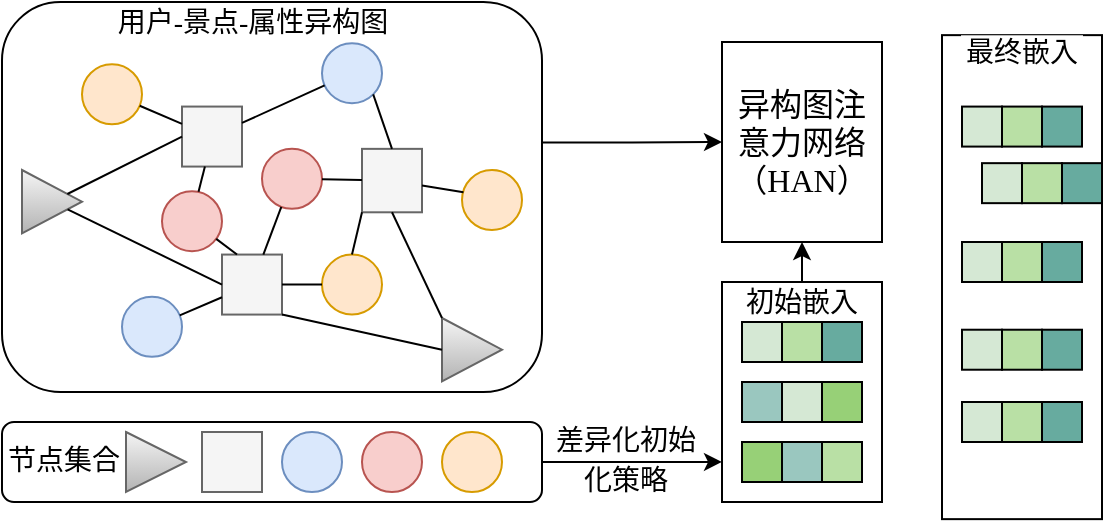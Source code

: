 <mxfile version="26.1.2">
  <diagram name="第 1 页" id="W3BVOUTEY-KTllS0l63H">
    <mxGraphModel dx="989" dy="509" grid="1" gridSize="10" guides="1" tooltips="1" connect="1" arrows="1" fold="1" page="1" pageScale="1" pageWidth="827" pageHeight="1169" math="0" shadow="0">
      <root>
        <mxCell id="0" />
        <mxCell id="1" parent="0" />
        <mxCell id="PugjqOxifg0IGrEvEy98-112" value="&lt;font face=&quot;宋体&quot; style=&quot;font-size: 14px;&quot;&gt;差异化初始化策略&lt;/font&gt;" style="rounded=0;whiteSpace=wrap;html=1;strokeColor=#FFFFFF;fontSize=16;" vertex="1" parent="1">
          <mxGeometry x="312" y="460" width="80" height="36" as="geometry" />
        </mxCell>
        <mxCell id="PugjqOxifg0IGrEvEy98-85" value="" style="rounded=1;whiteSpace=wrap;html=1;" vertex="1" parent="1">
          <mxGeometry x="40" y="460" width="270" height="40" as="geometry" />
        </mxCell>
        <mxCell id="PugjqOxifg0IGrEvEy98-48" value="" style="rounded=0;whiteSpace=wrap;html=1;fontSize=15;" vertex="1" parent="1">
          <mxGeometry x="400" y="270" width="80" height="100" as="geometry" />
        </mxCell>
        <mxCell id="PugjqOxifg0IGrEvEy98-78" value="" style="ellipse;whiteSpace=wrap;html=1;aspect=fixed;fillColor=#ffe6cc;strokeColor=#d79b00;" vertex="1" parent="1">
          <mxGeometry x="260" y="465" width="30" height="30" as="geometry" />
        </mxCell>
        <mxCell id="PugjqOxifg0IGrEvEy98-79" value="&lt;span style=&quot;color: rgba(0, 0, 0, 0); font-family: monospace; font-size: 0px; text-align: start; text-wrap: nowrap;&quot;&gt;%3CmxGraphModel%3E%3Croot%3E%3CmxCell%20id%3D%220%22%2F%3E%3CmxCell%20id%3D%221%22%20parent%3D%220%22%2F%3E%3CmxCell%20id%3D%222%22%20value%3D%22%22%20style%3D%22ellipse%3BwhiteSpace%3Dwrap%3Bhtml%3D1%3Baspect%3Dfixed%3BfillColor%3D%23ffe6cc%3BstrokeColor%3D%23d79b00%3B%22%20vertex%3D%221%22%20parent%3D%221%22%3E%3CmxGeometry%20x%3D%2280%22%20y%3D%22290%22%20width%3D%2230%22%20height%3D%2230%22%20as%3D%22geometry%22%2F%3E%3C%2FmxCell%3E%3C%2Froot%3E%3C%2FmxGraphModel%3E&lt;/span&gt;" style="triangle;whiteSpace=wrap;html=1;fillColor=#f5f5f5;gradientColor=#b3b3b3;strokeColor=#666666;" vertex="1" parent="1">
          <mxGeometry x="102" y="465" width="30" height="30" as="geometry" />
        </mxCell>
        <mxCell id="PugjqOxifg0IGrEvEy98-80" value="" style="ellipse;whiteSpace=wrap;html=1;aspect=fixed;fillColor=#f8cecc;strokeColor=#b85450;" vertex="1" parent="1">
          <mxGeometry x="220" y="465" width="30" height="30" as="geometry" />
        </mxCell>
        <mxCell id="PugjqOxifg0IGrEvEy98-81" value="" style="ellipse;whiteSpace=wrap;html=1;aspect=fixed;fillColor=#dae8fc;strokeColor=#6c8ebf;" vertex="1" parent="1">
          <mxGeometry x="180" y="465" width="30" height="30" as="geometry" />
        </mxCell>
        <mxCell id="PugjqOxifg0IGrEvEy98-82" value="" style="whiteSpace=wrap;html=1;aspect=fixed;fillColor=#f5f5f5;fontColor=#333333;strokeColor=#666666;" vertex="1" parent="1">
          <mxGeometry x="140" y="465" width="30" height="30" as="geometry" />
        </mxCell>
        <mxCell id="PugjqOxifg0IGrEvEy98-111" style="edgeStyle=orthogonalEdgeStyle;rounded=0;orthogonalLoop=1;jettySize=auto;html=1;exitX=1;exitY=0.5;exitDx=0;exitDy=0;entryX=0;entryY=0.818;entryDx=0;entryDy=0;entryPerimeter=0;" edge="1" parent="1" source="PugjqOxifg0IGrEvEy98-85" target="PugjqOxifg0IGrEvEy98-88">
          <mxGeometry relative="1" as="geometry">
            <mxPoint x="360" y="500" as="targetPoint" />
          </mxGeometry>
        </mxCell>
        <mxCell id="PugjqOxifg0IGrEvEy98-117" style="edgeStyle=orthogonalEdgeStyle;rounded=0;orthogonalLoop=1;jettySize=auto;html=1;entryX=0;entryY=0.5;entryDx=0;entryDy=0;exitX=1.001;exitY=0.36;exitDx=0;exitDy=0;exitPerimeter=0;" edge="1" parent="1" source="PugjqOxifg0IGrEvEy98-45" target="PugjqOxifg0IGrEvEy98-48">
          <mxGeometry relative="1" as="geometry">
            <mxPoint x="390" y="347.5" as="targetPoint" />
          </mxGeometry>
        </mxCell>
        <mxCell id="PugjqOxifg0IGrEvEy98-45" value="" style="rounded=1;whiteSpace=wrap;html=1;" vertex="1" parent="1">
          <mxGeometry x="40" y="250" width="270" height="195" as="geometry" />
        </mxCell>
        <mxCell id="PugjqOxifg0IGrEvEy98-1" value="" style="rounded=0;whiteSpace=wrap;html=1;fillColor=#f5f5f5;fontColor=#333333;strokeColor=#666666;" vertex="1" parent="1">
          <mxGeometry x="220" y="323.429" width="30" height="31.714" as="geometry" />
        </mxCell>
        <mxCell id="PugjqOxifg0IGrEvEy98-2" value="&lt;span style=&quot;color: rgba(0, 0, 0, 0); font-family: monospace; font-size: 0px; text-align: start; text-wrap: nowrap;&quot;&gt;%3CmxGraphModel%3E%3Croot%3E%3CmxCell%20id%3D%220%22%2F%3E%3CmxCell%20id%3D%221%22%20parent%3D%220%22%2F%3E%3CmxCell%20id%3D%222%22%20value%3D%22%22%20style%3D%22ellipse%3BwhiteSpace%3Dwrap%3Bhtml%3D1%3Baspect%3Dfixed%3BfillColor%3D%23ffe6cc%3BstrokeColor%3D%23d79b00%3B%22%20vertex%3D%221%22%20parent%3D%221%22%3E%3CmxGeometry%20x%3D%2280%22%20y%3D%22290%22%20width%3D%2230%22%20height%3D%2230%22%20as%3D%22geometry%22%2F%3E%3C%2FmxCell%3E%3C%2Froot%3E%3C%2FmxGraphModel%3E&lt;/span&gt;" style="triangle;whiteSpace=wrap;html=1;fillColor=#f5f5f5;gradientColor=#b3b3b3;strokeColor=#666666;" vertex="1" parent="1">
          <mxGeometry x="50" y="334" width="30" height="31.714" as="geometry" />
        </mxCell>
        <mxCell id="PugjqOxifg0IGrEvEy98-3" value="" style="triangle;whiteSpace=wrap;html=1;fillColor=#f5f5f5;gradientColor=#b3b3b3;strokeColor=#666666;" vertex="1" parent="1">
          <mxGeometry x="260" y="408" width="30" height="31.714" as="geometry" />
        </mxCell>
        <mxCell id="PugjqOxifg0IGrEvEy98-4" value="" style="whiteSpace=wrap;html=1;aspect=fixed;fillColor=#f5f5f5;fontColor=#333333;strokeColor=#666666;" vertex="1" parent="1">
          <mxGeometry x="130" y="302.286" width="30" height="30" as="geometry" />
        </mxCell>
        <mxCell id="PugjqOxifg0IGrEvEy98-6" value="" style="ellipse;whiteSpace=wrap;html=1;aspect=fixed;fillColor=#f8cecc;strokeColor=#b85450;" vertex="1" parent="1">
          <mxGeometry x="120" y="344.571" width="30" height="30" as="geometry" />
        </mxCell>
        <mxCell id="PugjqOxifg0IGrEvEy98-7" value="" style="ellipse;whiteSpace=wrap;html=1;aspect=fixed;fillColor=#f8cecc;strokeColor=#b85450;" vertex="1" parent="1">
          <mxGeometry x="170" y="323.429" width="30" height="30" as="geometry" />
        </mxCell>
        <mxCell id="PugjqOxifg0IGrEvEy98-8" value="" style="ellipse;whiteSpace=wrap;html=1;aspect=fixed;fillColor=#ffe6cc;strokeColor=#d79b00;" vertex="1" parent="1">
          <mxGeometry x="80" y="281.143" width="30" height="30" as="geometry" />
        </mxCell>
        <mxCell id="PugjqOxifg0IGrEvEy98-10" value="" style="ellipse;whiteSpace=wrap;html=1;aspect=fixed;fillColor=#ffe6cc;strokeColor=#d79b00;" vertex="1" parent="1">
          <mxGeometry x="270" y="334" width="30" height="30" as="geometry" />
        </mxCell>
        <mxCell id="PugjqOxifg0IGrEvEy98-11" value="" style="ellipse;whiteSpace=wrap;html=1;aspect=fixed;fillColor=#ffe6cc;strokeColor=#d79b00;" vertex="1" parent="1">
          <mxGeometry x="200" y="376.286" width="30" height="30" as="geometry" />
        </mxCell>
        <mxCell id="PugjqOxifg0IGrEvEy98-13" value="" style="ellipse;whiteSpace=wrap;html=1;aspect=fixed;fillColor=#dae8fc;strokeColor=#6c8ebf;" vertex="1" parent="1">
          <mxGeometry x="200" y="270.571" width="30" height="30" as="geometry" />
        </mxCell>
        <mxCell id="PugjqOxifg0IGrEvEy98-17" value="" style="whiteSpace=wrap;html=1;aspect=fixed;fillColor=#f5f5f5;fontColor=#333333;strokeColor=#666666;" vertex="1" parent="1">
          <mxGeometry x="150" y="376.286" width="30" height="30" as="geometry" />
        </mxCell>
        <mxCell id="PugjqOxifg0IGrEvEy98-22" value="" style="ellipse;whiteSpace=wrap;html=1;aspect=fixed;fillColor=#dae8fc;strokeColor=#6c8ebf;" vertex="1" parent="1">
          <mxGeometry x="100" y="397.429" width="30" height="30" as="geometry" />
        </mxCell>
        <mxCell id="PugjqOxifg0IGrEvEy98-25" value="" style="endArrow=none;html=1;rounded=0;" edge="1" parent="1" source="PugjqOxifg0IGrEvEy98-4" target="PugjqOxifg0IGrEvEy98-13">
          <mxGeometry width="50" height="50" relative="1" as="geometry">
            <mxPoint x="350" y="408" as="sourcePoint" />
            <mxPoint x="400" y="355.143" as="targetPoint" />
          </mxGeometry>
        </mxCell>
        <mxCell id="PugjqOxifg0IGrEvEy98-26" value="" style="endArrow=none;html=1;rounded=0;" edge="1" parent="1" source="PugjqOxifg0IGrEvEy98-8" target="PugjqOxifg0IGrEvEy98-4">
          <mxGeometry width="50" height="50" relative="1" as="geometry">
            <mxPoint x="-10" y="386.857" as="sourcePoint" />
            <mxPoint x="40" y="334" as="targetPoint" />
          </mxGeometry>
        </mxCell>
        <mxCell id="PugjqOxifg0IGrEvEy98-30" value="" style="endArrow=none;html=1;rounded=0;entryX=0;entryY=0.5;entryDx=0;entryDy=0;" edge="1" parent="1" source="PugjqOxifg0IGrEvEy98-2" target="PugjqOxifg0IGrEvEy98-4">
          <mxGeometry width="50" height="50" relative="1" as="geometry">
            <mxPoint x="350" y="408" as="sourcePoint" />
            <mxPoint x="400" y="355.143" as="targetPoint" />
          </mxGeometry>
        </mxCell>
        <mxCell id="PugjqOxifg0IGrEvEy98-31" value="" style="endArrow=none;html=1;rounded=0;entryX=0.5;entryY=1;entryDx=0;entryDy=0;" edge="1" parent="1" target="PugjqOxifg0IGrEvEy98-1">
          <mxGeometry width="50" height="50" relative="1" as="geometry">
            <mxPoint x="260" y="408" as="sourcePoint" />
            <mxPoint x="225" y="482.751" as="targetPoint" />
          </mxGeometry>
        </mxCell>
        <mxCell id="PugjqOxifg0IGrEvEy98-32" value="" style="endArrow=none;html=1;rounded=0;entryX=0;entryY=0.5;entryDx=0;entryDy=0;" edge="1" parent="1" source="PugjqOxifg0IGrEvEy98-2" target="PugjqOxifg0IGrEvEy98-17">
          <mxGeometry width="50" height="50" relative="1" as="geometry">
            <mxPoint x="350" y="408" as="sourcePoint" />
            <mxPoint x="400" y="355.143" as="targetPoint" />
          </mxGeometry>
        </mxCell>
        <mxCell id="PugjqOxifg0IGrEvEy98-34" value="" style="endArrow=none;html=1;rounded=0;exitX=1;exitY=1;exitDx=0;exitDy=0;entryX=0;entryY=0.5;entryDx=0;entryDy=0;" edge="1" parent="1" source="PugjqOxifg0IGrEvEy98-17" target="PugjqOxifg0IGrEvEy98-3">
          <mxGeometry width="50" height="50" relative="1" as="geometry">
            <mxPoint x="310" y="408" as="sourcePoint" />
            <mxPoint x="360" y="355.143" as="targetPoint" />
          </mxGeometry>
        </mxCell>
        <mxCell id="PugjqOxifg0IGrEvEy98-35" value="" style="endArrow=none;html=1;rounded=0;exitX=1;exitY=1;exitDx=0;exitDy=0;entryX=0.5;entryY=0;entryDx=0;entryDy=0;" edge="1" parent="1" source="PugjqOxifg0IGrEvEy98-13" target="PugjqOxifg0IGrEvEy98-1">
          <mxGeometry width="50" height="50" relative="1" as="geometry">
            <mxPoint x="310" y="408" as="sourcePoint" />
            <mxPoint x="360" y="355.143" as="targetPoint" />
          </mxGeometry>
        </mxCell>
        <mxCell id="PugjqOxifg0IGrEvEy98-36" value="" style="endArrow=none;html=1;rounded=0;" edge="1" parent="1" source="PugjqOxifg0IGrEvEy98-22" target="PugjqOxifg0IGrEvEy98-17">
          <mxGeometry width="50" height="50" relative="1" as="geometry">
            <mxPoint x="310" y="408" as="sourcePoint" />
            <mxPoint x="360" y="355.143" as="targetPoint" />
          </mxGeometry>
        </mxCell>
        <mxCell id="PugjqOxifg0IGrEvEy98-38" value="" style="endArrow=none;html=1;rounded=0;entryX=0.024;entryY=0.371;entryDx=0;entryDy=0;entryPerimeter=0;" edge="1" parent="1" source="PugjqOxifg0IGrEvEy98-1" target="PugjqOxifg0IGrEvEy98-10">
          <mxGeometry width="50" height="50" relative="1" as="geometry">
            <mxPoint x="310" y="408" as="sourcePoint" />
            <mxPoint x="360" y="355.143" as="targetPoint" />
          </mxGeometry>
        </mxCell>
        <mxCell id="PugjqOxifg0IGrEvEy98-39" value="" style="endArrow=none;html=1;rounded=0;entryX=0;entryY=1;entryDx=0;entryDy=0;exitX=0.5;exitY=0;exitDx=0;exitDy=0;" edge="1" parent="1" source="PugjqOxifg0IGrEvEy98-11" target="PugjqOxifg0IGrEvEy98-1">
          <mxGeometry width="50" height="50" relative="1" as="geometry">
            <mxPoint x="130" y="503.143" as="sourcePoint" />
            <mxPoint x="180" y="450.286" as="targetPoint" />
          </mxGeometry>
        </mxCell>
        <mxCell id="PugjqOxifg0IGrEvEy98-40" value="" style="endArrow=none;html=1;rounded=0;" edge="1" parent="1" source="PugjqOxifg0IGrEvEy98-17" target="PugjqOxifg0IGrEvEy98-11">
          <mxGeometry width="50" height="50" relative="1" as="geometry">
            <mxPoint x="310" y="408" as="sourcePoint" />
            <mxPoint x="360" y="355.143" as="targetPoint" />
          </mxGeometry>
        </mxCell>
        <mxCell id="PugjqOxifg0IGrEvEy98-41" value="" style="endArrow=none;html=1;rounded=0;" edge="1" parent="1" source="PugjqOxifg0IGrEvEy98-17" target="PugjqOxifg0IGrEvEy98-7">
          <mxGeometry width="50" height="50" relative="1" as="geometry">
            <mxPoint x="310" y="408" as="sourcePoint" />
            <mxPoint x="360" y="355.143" as="targetPoint" />
          </mxGeometry>
        </mxCell>
        <mxCell id="PugjqOxifg0IGrEvEy98-42" value="" style="endArrow=none;html=1;rounded=0;entryX=0.25;entryY=0;entryDx=0;entryDy=0;" edge="1" parent="1" source="PugjqOxifg0IGrEvEy98-6" target="PugjqOxifg0IGrEvEy98-17">
          <mxGeometry width="50" height="50" relative="1" as="geometry">
            <mxPoint x="150" y="492.571" as="sourcePoint" />
            <mxPoint x="200" y="439.714" as="targetPoint" />
          </mxGeometry>
        </mxCell>
        <mxCell id="PugjqOxifg0IGrEvEy98-43" value="" style="endArrow=none;html=1;rounded=0;" edge="1" parent="1" source="PugjqOxifg0IGrEvEy98-6" target="PugjqOxifg0IGrEvEy98-4">
          <mxGeometry width="50" height="50" relative="1" as="geometry">
            <mxPoint x="30" y="524.286" as="sourcePoint" />
            <mxPoint x="80" y="471.429" as="targetPoint" />
          </mxGeometry>
        </mxCell>
        <mxCell id="PugjqOxifg0IGrEvEy98-44" value="" style="endArrow=none;html=1;rounded=0;" edge="1" parent="1" source="PugjqOxifg0IGrEvEy98-7" target="PugjqOxifg0IGrEvEy98-1">
          <mxGeometry width="50" height="50" relative="1" as="geometry">
            <mxPoint x="140" y="577.143" as="sourcePoint" />
            <mxPoint x="190" y="524.286" as="targetPoint" />
          </mxGeometry>
        </mxCell>
        <mxCell id="PugjqOxifg0IGrEvEy98-115" value="&lt;font face=&quot;宋体&quot; style=&quot;font-size: 14px;&quot;&gt;用户-景点-属性异构图&lt;/font&gt;" style="rounded=0;whiteSpace=wrap;html=1;strokeColor=#FFFFFF;fontSize=16;" vertex="1" parent="1">
          <mxGeometry x="87.5" y="252" width="155" height="14.57" as="geometry" />
        </mxCell>
        <mxCell id="PugjqOxifg0IGrEvEy98-116" style="edgeStyle=orthogonalEdgeStyle;rounded=0;orthogonalLoop=1;jettySize=auto;html=1;exitX=0.5;exitY=0;exitDx=0;exitDy=0;entryX=0.5;entryY=1;entryDx=0;entryDy=0;" edge="1" parent="1" source="PugjqOxifg0IGrEvEy98-88" target="PugjqOxifg0IGrEvEy98-48">
          <mxGeometry relative="1" as="geometry" />
        </mxCell>
        <mxCell id="PugjqOxifg0IGrEvEy98-118" value="&lt;font face=&quot;宋体&quot;&gt;异构图注意力网络（HAN）&lt;/font&gt;" style="rounded=0;whiteSpace=wrap;html=1;strokeColor=#FFFFFF;fontSize=16;" vertex="1" parent="1">
          <mxGeometry x="407" y="296.28" width="66" height="48.29" as="geometry" />
        </mxCell>
        <mxCell id="PugjqOxifg0IGrEvEy98-119" value="&lt;font face=&quot;宋体&quot; style=&quot;font-size: 14px;&quot;&gt;节点集合&lt;/font&gt;" style="rounded=0;whiteSpace=wrap;html=1;strokeColor=#FFFFFF;fontSize=16;" vertex="1" parent="1">
          <mxGeometry x="41" y="470" width="60" height="16" as="geometry" />
        </mxCell>
        <mxCell id="PugjqOxifg0IGrEvEy98-120" value="" style="rounded=0;whiteSpace=wrap;html=1;" vertex="1" parent="1">
          <mxGeometry x="510" y="266.57" width="80" height="242" as="geometry" />
        </mxCell>
        <mxCell id="PugjqOxifg0IGrEvEy98-88" value="" style="rounded=0;whiteSpace=wrap;html=1;glass=0;shadow=0;" vertex="1" parent="1">
          <mxGeometry x="400" y="390" width="80" height="110" as="geometry" />
        </mxCell>
        <mxCell id="PugjqOxifg0IGrEvEy98-109" value="" style="group" vertex="1" connectable="0" parent="1">
          <mxGeometry x="410" y="410" width="60" height="20" as="geometry" />
        </mxCell>
        <mxCell id="PugjqOxifg0IGrEvEy98-89" value="" style="rounded=0;whiteSpace=wrap;html=1;fillColor=#d5e8d4;strokeColor=#000000;" vertex="1" parent="PugjqOxifg0IGrEvEy98-109">
          <mxGeometry width="20" height="20" as="geometry" />
        </mxCell>
        <mxCell id="PugjqOxifg0IGrEvEy98-91" value="" style="rounded=0;whiteSpace=wrap;html=1;strokeColor=#000000;fillColor=#B9E0A5;" vertex="1" parent="PugjqOxifg0IGrEvEy98-109">
          <mxGeometry x="20" width="20" height="20" as="geometry" />
        </mxCell>
        <mxCell id="PugjqOxifg0IGrEvEy98-92" value="" style="rounded=0;whiteSpace=wrap;html=1;fillColor=#67AB9F;" vertex="1" parent="PugjqOxifg0IGrEvEy98-109">
          <mxGeometry x="40" width="20" height="20" as="geometry" />
        </mxCell>
        <mxCell id="PugjqOxifg0IGrEvEy98-101" value="" style="rounded=0;whiteSpace=wrap;html=1;fillColor=#9AC7BF;strokeColor=#000000;" vertex="1" parent="1">
          <mxGeometry x="410" y="440" width="20" height="20" as="geometry" />
        </mxCell>
        <mxCell id="PugjqOxifg0IGrEvEy98-102" value="" style="rounded=0;whiteSpace=wrap;html=1;strokeColor=#000000;fillColor=#D5E8D4;" vertex="1" parent="1">
          <mxGeometry x="430" y="440" width="20" height="20" as="geometry" />
        </mxCell>
        <mxCell id="PugjqOxifg0IGrEvEy98-103" value="" style="rounded=0;whiteSpace=wrap;html=1;fillColor=#97D077;" vertex="1" parent="1">
          <mxGeometry x="450" y="440" width="20" height="20" as="geometry" />
        </mxCell>
        <mxCell id="PugjqOxifg0IGrEvEy98-113" value="" style="group" vertex="1" connectable="0" parent="1">
          <mxGeometry x="410" y="470" width="60" height="20" as="geometry" />
        </mxCell>
        <mxCell id="PugjqOxifg0IGrEvEy98-96" value="" style="rounded=0;whiteSpace=wrap;html=1;fillColor=#97D077;strokeColor=#000000;" vertex="1" parent="PugjqOxifg0IGrEvEy98-113">
          <mxGeometry width="20" height="20" as="geometry" />
        </mxCell>
        <mxCell id="PugjqOxifg0IGrEvEy98-97" value="" style="rounded=0;whiteSpace=wrap;html=1;strokeColor=#000000;fillColor=#9AC7BF;" vertex="1" parent="PugjqOxifg0IGrEvEy98-113">
          <mxGeometry x="20" width="20" height="20" as="geometry" />
        </mxCell>
        <mxCell id="PugjqOxifg0IGrEvEy98-98" value="" style="rounded=0;whiteSpace=wrap;html=1;fillColor=#B9E0A5;" vertex="1" parent="PugjqOxifg0IGrEvEy98-113">
          <mxGeometry x="40" width="20" height="20" as="geometry" />
        </mxCell>
        <mxCell id="PugjqOxifg0IGrEvEy98-121" value="&lt;font face=&quot;宋体&quot; style=&quot;font-size: 14px;&quot;&gt;初始嵌入&lt;/font&gt;" style="rounded=0;whiteSpace=wrap;html=1;strokeColor=#FFFFFF;fontSize=16;" vertex="1" parent="1">
          <mxGeometry x="410" y="392.29" width="60" height="14" as="geometry" />
        </mxCell>
        <mxCell id="PugjqOxifg0IGrEvEy98-123" value="&lt;font face=&quot;宋体&quot; style=&quot;font-size: 14px;&quot;&gt;最终嵌入&lt;/font&gt;" style="rounded=0;whiteSpace=wrap;html=1;strokeColor=#FFFFFF;fontSize=16;" vertex="1" parent="1">
          <mxGeometry x="520" y="267.14" width="60" height="14" as="geometry" />
        </mxCell>
        <mxCell id="PugjqOxifg0IGrEvEy98-126" value="" style="group" vertex="1" connectable="0" parent="1">
          <mxGeometry x="520" y="302.29" width="60" height="20" as="geometry" />
        </mxCell>
        <mxCell id="PugjqOxifg0IGrEvEy98-127" value="" style="rounded=0;whiteSpace=wrap;html=1;fillColor=#d5e8d4;strokeColor=#000000;" vertex="1" parent="PugjqOxifg0IGrEvEy98-126">
          <mxGeometry width="20" height="20" as="geometry" />
        </mxCell>
        <mxCell id="PugjqOxifg0IGrEvEy98-128" value="" style="rounded=0;whiteSpace=wrap;html=1;strokeColor=#000000;fillColor=#B9E0A5;" vertex="1" parent="PugjqOxifg0IGrEvEy98-126">
          <mxGeometry x="20" width="20" height="20" as="geometry" />
        </mxCell>
        <mxCell id="PugjqOxifg0IGrEvEy98-129" value="" style="rounded=0;whiteSpace=wrap;html=1;fillColor=#67AB9F;" vertex="1" parent="PugjqOxifg0IGrEvEy98-126">
          <mxGeometry x="40" width="20" height="20" as="geometry" />
        </mxCell>
        <mxCell id="PugjqOxifg0IGrEvEy98-130" value="" style="group" vertex="1" connectable="0" parent="1">
          <mxGeometry x="530" y="330.58" width="60" height="20" as="geometry" />
        </mxCell>
        <mxCell id="PugjqOxifg0IGrEvEy98-131" value="" style="rounded=0;whiteSpace=wrap;html=1;fillColor=#d5e8d4;strokeColor=#000000;" vertex="1" parent="PugjqOxifg0IGrEvEy98-130">
          <mxGeometry width="20" height="20" as="geometry" />
        </mxCell>
        <mxCell id="PugjqOxifg0IGrEvEy98-132" value="" style="rounded=0;whiteSpace=wrap;html=1;strokeColor=#000000;fillColor=#B9E0A5;" vertex="1" parent="PugjqOxifg0IGrEvEy98-130">
          <mxGeometry x="20" width="20" height="20" as="geometry" />
        </mxCell>
        <mxCell id="PugjqOxifg0IGrEvEy98-133" value="" style="rounded=0;whiteSpace=wrap;html=1;fillColor=#67AB9F;" vertex="1" parent="PugjqOxifg0IGrEvEy98-130">
          <mxGeometry x="40" width="20" height="20" as="geometry" />
        </mxCell>
        <mxCell id="PugjqOxifg0IGrEvEy98-136" value="" style="group" vertex="1" connectable="0" parent="1">
          <mxGeometry x="520" y="370" width="60" height="20" as="geometry" />
        </mxCell>
        <mxCell id="PugjqOxifg0IGrEvEy98-137" value="" style="rounded=0;whiteSpace=wrap;html=1;fillColor=#d5e8d4;strokeColor=#000000;" vertex="1" parent="PugjqOxifg0IGrEvEy98-136">
          <mxGeometry width="20" height="20" as="geometry" />
        </mxCell>
        <mxCell id="PugjqOxifg0IGrEvEy98-138" value="" style="rounded=0;whiteSpace=wrap;html=1;strokeColor=#000000;fillColor=#B9E0A5;" vertex="1" parent="PugjqOxifg0IGrEvEy98-136">
          <mxGeometry x="20" width="20" height="20" as="geometry" />
        </mxCell>
        <mxCell id="PugjqOxifg0IGrEvEy98-139" value="" style="rounded=0;whiteSpace=wrap;html=1;fillColor=#67AB9F;" vertex="1" parent="PugjqOxifg0IGrEvEy98-136">
          <mxGeometry x="40" width="20" height="20" as="geometry" />
        </mxCell>
        <mxCell id="PugjqOxifg0IGrEvEy98-140" value="" style="group" vertex="1" connectable="0" parent="1">
          <mxGeometry x="520" y="413.86" width="60" height="20" as="geometry" />
        </mxCell>
        <mxCell id="PugjqOxifg0IGrEvEy98-141" value="" style="rounded=0;whiteSpace=wrap;html=1;fillColor=#d5e8d4;strokeColor=#000000;" vertex="1" parent="PugjqOxifg0IGrEvEy98-140">
          <mxGeometry width="20" height="20" as="geometry" />
        </mxCell>
        <mxCell id="PugjqOxifg0IGrEvEy98-142" value="" style="rounded=0;whiteSpace=wrap;html=1;strokeColor=#000000;fillColor=#B9E0A5;" vertex="1" parent="PugjqOxifg0IGrEvEy98-140">
          <mxGeometry x="20" width="20" height="20" as="geometry" />
        </mxCell>
        <mxCell id="PugjqOxifg0IGrEvEy98-143" value="" style="rounded=0;whiteSpace=wrap;html=1;fillColor=#67AB9F;" vertex="1" parent="PugjqOxifg0IGrEvEy98-140">
          <mxGeometry x="40" width="20" height="20" as="geometry" />
        </mxCell>
        <mxCell id="PugjqOxifg0IGrEvEy98-145" value="" style="group" vertex="1" connectable="0" parent="1">
          <mxGeometry x="520" y="450" width="60" height="20" as="geometry" />
        </mxCell>
        <mxCell id="PugjqOxifg0IGrEvEy98-146" value="" style="rounded=0;whiteSpace=wrap;html=1;fillColor=#d5e8d4;strokeColor=#000000;" vertex="1" parent="PugjqOxifg0IGrEvEy98-145">
          <mxGeometry width="20" height="20" as="geometry" />
        </mxCell>
        <mxCell id="PugjqOxifg0IGrEvEy98-147" value="" style="rounded=0;whiteSpace=wrap;html=1;strokeColor=#000000;fillColor=#B9E0A5;" vertex="1" parent="PugjqOxifg0IGrEvEy98-145">
          <mxGeometry x="20" width="20" height="20" as="geometry" />
        </mxCell>
        <mxCell id="PugjqOxifg0IGrEvEy98-148" value="" style="rounded=0;whiteSpace=wrap;html=1;fillColor=#67AB9F;" vertex="1" parent="PugjqOxifg0IGrEvEy98-145">
          <mxGeometry x="40" width="20" height="20" as="geometry" />
        </mxCell>
      </root>
    </mxGraphModel>
  </diagram>
</mxfile>
